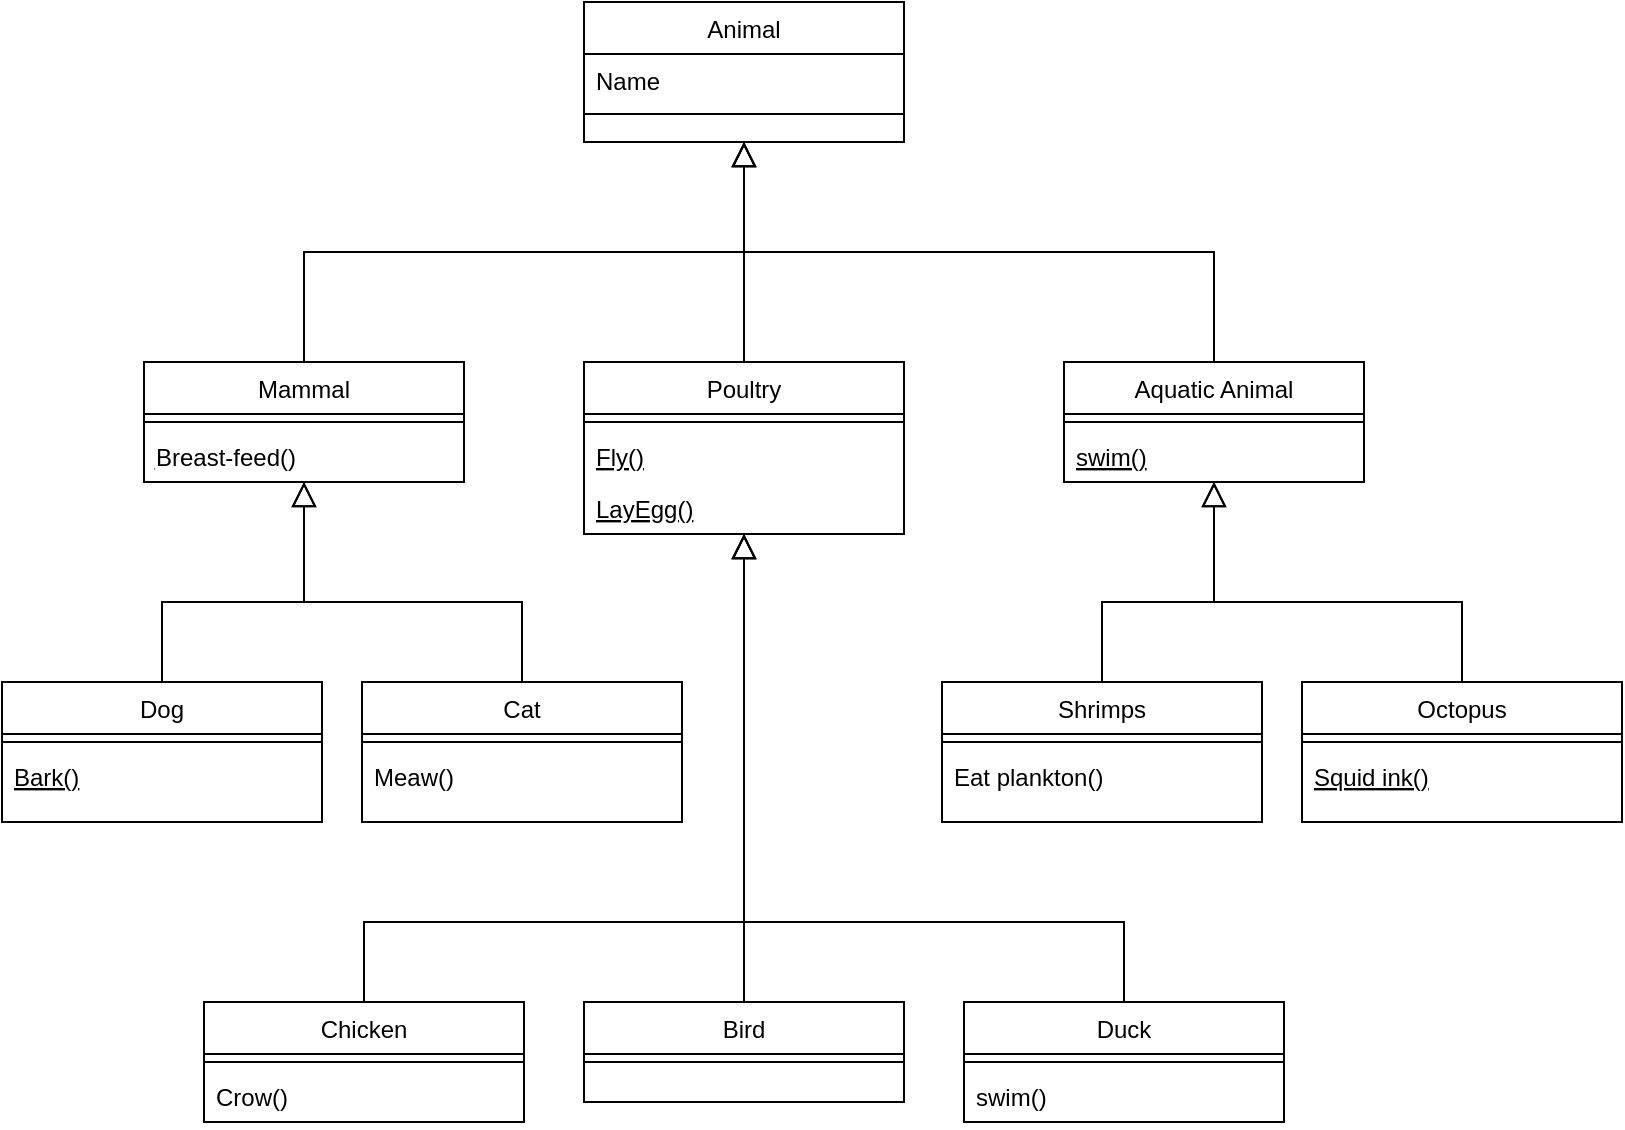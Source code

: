 <mxfile version="14.4.0" type="device"><diagram id="C5RBs43oDa-KdzZeNtuy" name="Page-1"><mxGraphModel dx="1226" dy="796" grid="1" gridSize="10" guides="1" tooltips="1" connect="1" arrows="1" fold="1" page="1" pageScale="1" pageWidth="827" pageHeight="1169" math="0" shadow="0"><root><mxCell id="WIyWlLk6GJQsqaUBKTNV-0"/><mxCell id="WIyWlLk6GJQsqaUBKTNV-1" parent="WIyWlLk6GJQsqaUBKTNV-0"/><mxCell id="zkfFHV4jXpPFQw0GAbJ--0" value="Animal" style="swimlane;fontStyle=0;align=center;verticalAlign=top;childLayout=stackLayout;horizontal=1;startSize=26;horizontalStack=0;resizeParent=1;resizeLast=0;collapsible=1;marginBottom=0;rounded=0;shadow=0;strokeWidth=1;" parent="WIyWlLk6GJQsqaUBKTNV-1" vertex="1"><mxGeometry x="300" y="180" width="160" height="70" as="geometry"><mxRectangle x="230" y="140" width="160" height="26" as="alternateBounds"/></mxGeometry></mxCell><mxCell id="zkfFHV4jXpPFQw0GAbJ--1" value="Name" style="text;align=left;verticalAlign=top;spacingLeft=4;spacingRight=4;overflow=hidden;rotatable=0;points=[[0,0.5],[1,0.5]];portConstraint=eastwest;" parent="zkfFHV4jXpPFQw0GAbJ--0" vertex="1"><mxGeometry y="26" width="160" height="26" as="geometry"/></mxCell><mxCell id="zkfFHV4jXpPFQw0GAbJ--4" value="" style="line;html=1;strokeWidth=1;align=left;verticalAlign=middle;spacingTop=-1;spacingLeft=3;spacingRight=3;rotatable=0;labelPosition=right;points=[];portConstraint=eastwest;" parent="zkfFHV4jXpPFQw0GAbJ--0" vertex="1"><mxGeometry y="52" width="160" height="8" as="geometry"/></mxCell><mxCell id="zkfFHV4jXpPFQw0GAbJ--6" value="Mammal" style="swimlane;fontStyle=0;align=center;verticalAlign=top;childLayout=stackLayout;horizontal=1;startSize=26;horizontalStack=0;resizeParent=1;resizeLast=0;collapsible=1;marginBottom=0;rounded=0;shadow=0;strokeWidth=1;" parent="WIyWlLk6GJQsqaUBKTNV-1" vertex="1"><mxGeometry x="80" y="360" width="160" height="60" as="geometry"><mxRectangle x="130" y="380" width="160" height="26" as="alternateBounds"/></mxGeometry></mxCell><mxCell id="zkfFHV4jXpPFQw0GAbJ--9" value="" style="line;html=1;strokeWidth=1;align=left;verticalAlign=middle;spacingTop=-1;spacingLeft=3;spacingRight=3;rotatable=0;labelPosition=right;points=[];portConstraint=eastwest;" parent="zkfFHV4jXpPFQw0GAbJ--6" vertex="1"><mxGeometry y="26" width="160" height="8" as="geometry"/></mxCell><mxCell id="zkfFHV4jXpPFQw0GAbJ--11" value="ฺBreast-feed()" style="text;align=left;verticalAlign=top;spacingLeft=4;spacingRight=4;overflow=hidden;rotatable=0;points=[[0,0.5],[1,0.5]];portConstraint=eastwest;" parent="zkfFHV4jXpPFQw0GAbJ--6" vertex="1"><mxGeometry y="34" width="160" height="26" as="geometry"/></mxCell><mxCell id="zkfFHV4jXpPFQw0GAbJ--12" value="" style="endArrow=block;endSize=10;endFill=0;shadow=0;strokeWidth=1;rounded=0;edgeStyle=elbowEdgeStyle;elbow=vertical;" parent="WIyWlLk6GJQsqaUBKTNV-1" source="zkfFHV4jXpPFQw0GAbJ--6" target="zkfFHV4jXpPFQw0GAbJ--0" edge="1"><mxGeometry width="160" relative="1" as="geometry"><mxPoint x="200" y="203" as="sourcePoint"/><mxPoint x="200" y="203" as="targetPoint"/></mxGeometry></mxCell><mxCell id="zkfFHV4jXpPFQw0GAbJ--13" value="Poultry" style="swimlane;fontStyle=0;align=center;verticalAlign=top;childLayout=stackLayout;horizontal=1;startSize=26;horizontalStack=0;resizeParent=1;resizeLast=0;collapsible=1;marginBottom=0;rounded=0;shadow=0;strokeWidth=1;" parent="WIyWlLk6GJQsqaUBKTNV-1" vertex="1"><mxGeometry x="300" y="360" width="160" height="86" as="geometry"><mxRectangle x="340" y="380" width="170" height="26" as="alternateBounds"/></mxGeometry></mxCell><mxCell id="zkfFHV4jXpPFQw0GAbJ--15" value="" style="line;html=1;strokeWidth=1;align=left;verticalAlign=middle;spacingTop=-1;spacingLeft=3;spacingRight=3;rotatable=0;labelPosition=right;points=[];portConstraint=eastwest;" parent="zkfFHV4jXpPFQw0GAbJ--13" vertex="1"><mxGeometry y="26" width="160" height="8" as="geometry"/></mxCell><mxCell id="Cn0E_qpt4Zc2e3p_U-9V-70" value="Fly()" style="text;align=left;verticalAlign=top;spacingLeft=4;spacingRight=4;overflow=hidden;rotatable=0;points=[[0,0.5],[1,0.5]];portConstraint=eastwest;fontStyle=4" parent="zkfFHV4jXpPFQw0GAbJ--13" vertex="1"><mxGeometry y="34" width="160" height="26" as="geometry"/></mxCell><mxCell id="Cn0E_qpt4Zc2e3p_U-9V-71" value="LayEgg()" style="text;align=left;verticalAlign=top;spacingLeft=4;spacingRight=4;overflow=hidden;rotatable=0;points=[[0,0.5],[1,0.5]];portConstraint=eastwest;fontStyle=4" parent="zkfFHV4jXpPFQw0GAbJ--13" vertex="1"><mxGeometry y="60" width="160" height="26" as="geometry"/></mxCell><mxCell id="zkfFHV4jXpPFQw0GAbJ--16" value="" style="endArrow=block;endSize=10;endFill=0;shadow=0;strokeWidth=1;rounded=0;edgeStyle=elbowEdgeStyle;elbow=vertical;" parent="WIyWlLk6GJQsqaUBKTNV-1" source="zkfFHV4jXpPFQw0GAbJ--13" target="zkfFHV4jXpPFQw0GAbJ--0" edge="1"><mxGeometry width="160" relative="1" as="geometry"><mxPoint x="210" y="373" as="sourcePoint"/><mxPoint x="310" y="271" as="targetPoint"/></mxGeometry></mxCell><mxCell id="Cn0E_qpt4Zc2e3p_U-9V-1" value="Aquatic Animal" style="swimlane;fontStyle=0;align=center;verticalAlign=top;childLayout=stackLayout;horizontal=1;startSize=26;horizontalStack=0;resizeParent=1;resizeLast=0;collapsible=1;marginBottom=0;rounded=0;shadow=0;strokeWidth=1;" parent="WIyWlLk6GJQsqaUBKTNV-1" vertex="1"><mxGeometry x="540" y="360" width="150" height="60" as="geometry"><mxRectangle x="340" y="380" width="170" height="26" as="alternateBounds"/></mxGeometry></mxCell><mxCell id="Cn0E_qpt4Zc2e3p_U-9V-3" value="" style="line;html=1;strokeWidth=1;align=left;verticalAlign=middle;spacingTop=-1;spacingLeft=3;spacingRight=3;rotatable=0;labelPosition=right;points=[];portConstraint=eastwest;" parent="Cn0E_qpt4Zc2e3p_U-9V-1" vertex="1"><mxGeometry y="26" width="150" height="8" as="geometry"/></mxCell><mxCell id="zkfFHV4jXpPFQw0GAbJ--10" value="swim()" style="text;align=left;verticalAlign=top;spacingLeft=4;spacingRight=4;overflow=hidden;rotatable=0;points=[[0,0.5],[1,0.5]];portConstraint=eastwest;fontStyle=4" parent="Cn0E_qpt4Zc2e3p_U-9V-1" vertex="1"><mxGeometry y="34" width="150" height="26" as="geometry"/></mxCell><mxCell id="Cn0E_qpt4Zc2e3p_U-9V-7" value="" style="endArrow=block;endSize=10;endFill=0;shadow=0;strokeWidth=1;rounded=0;edgeStyle=elbowEdgeStyle;elbow=vertical;entryX=0.5;entryY=1;entryDx=0;entryDy=0;" parent="WIyWlLk6GJQsqaUBKTNV-1" source="Cn0E_qpt4Zc2e3p_U-9V-1" target="zkfFHV4jXpPFQw0GAbJ--0" edge="1"><mxGeometry width="160" relative="1" as="geometry"><mxPoint x="390" y="370" as="sourcePoint"/><mxPoint x="450" y="260" as="targetPoint"/></mxGeometry></mxCell><mxCell id="Cn0E_qpt4Zc2e3p_U-9V-14" value="Dog" style="swimlane;fontStyle=0;align=center;verticalAlign=top;childLayout=stackLayout;horizontal=1;startSize=26;horizontalStack=0;resizeParent=1;resizeLast=0;collapsible=1;marginBottom=0;rounded=0;shadow=0;strokeWidth=1;" parent="WIyWlLk6GJQsqaUBKTNV-1" vertex="1"><mxGeometry x="9" y="520" width="160" height="70" as="geometry"><mxRectangle x="130" y="380" width="160" height="26" as="alternateBounds"/></mxGeometry></mxCell><mxCell id="Cn0E_qpt4Zc2e3p_U-9V-17" value="" style="line;html=1;strokeWidth=1;align=left;verticalAlign=middle;spacingTop=-1;spacingLeft=3;spacingRight=3;rotatable=0;labelPosition=right;points=[];portConstraint=eastwest;" parent="Cn0E_qpt4Zc2e3p_U-9V-14" vertex="1"><mxGeometry y="26" width="160" height="8" as="geometry"/></mxCell><mxCell id="Cn0E_qpt4Zc2e3p_U-9V-18" value="Bark()" style="text;align=left;verticalAlign=top;spacingLeft=4;spacingRight=4;overflow=hidden;rotatable=0;points=[[0,0.5],[1,0.5]];portConstraint=eastwest;fontStyle=4" parent="Cn0E_qpt4Zc2e3p_U-9V-14" vertex="1"><mxGeometry y="34" width="160" height="26" as="geometry"/></mxCell><mxCell id="Cn0E_qpt4Zc2e3p_U-9V-20" value="Cat" style="swimlane;fontStyle=0;align=center;verticalAlign=top;childLayout=stackLayout;horizontal=1;startSize=26;horizontalStack=0;resizeParent=1;resizeLast=0;collapsible=1;marginBottom=0;rounded=0;shadow=0;strokeWidth=1;" parent="WIyWlLk6GJQsqaUBKTNV-1" vertex="1"><mxGeometry x="189" y="520" width="160" height="70" as="geometry"><mxRectangle x="130" y="380" width="160" height="26" as="alternateBounds"/></mxGeometry></mxCell><mxCell id="Cn0E_qpt4Zc2e3p_U-9V-23" value="" style="line;html=1;strokeWidth=1;align=left;verticalAlign=middle;spacingTop=-1;spacingLeft=3;spacingRight=3;rotatable=0;labelPosition=right;points=[];portConstraint=eastwest;" parent="Cn0E_qpt4Zc2e3p_U-9V-20" vertex="1"><mxGeometry y="26" width="160" height="8" as="geometry"/></mxCell><mxCell id="Cn0E_qpt4Zc2e3p_U-9V-25" value="Meaw()" style="text;align=left;verticalAlign=top;spacingLeft=4;spacingRight=4;overflow=hidden;rotatable=0;points=[[0,0.5],[1,0.5]];portConstraint=eastwest;" parent="Cn0E_qpt4Zc2e3p_U-9V-20" vertex="1"><mxGeometry y="34" width="160" height="26" as="geometry"/></mxCell><mxCell id="Cn0E_qpt4Zc2e3p_U-9V-26" value="Chicken" style="swimlane;fontStyle=0;align=center;verticalAlign=top;childLayout=stackLayout;horizontal=1;startSize=26;horizontalStack=0;resizeParent=1;resizeLast=0;collapsible=1;marginBottom=0;rounded=0;shadow=0;strokeWidth=1;" parent="WIyWlLk6GJQsqaUBKTNV-1" vertex="1"><mxGeometry x="110" y="680" width="160" height="60" as="geometry"><mxRectangle x="130" y="380" width="160" height="26" as="alternateBounds"/></mxGeometry></mxCell><mxCell id="Cn0E_qpt4Zc2e3p_U-9V-29" value="" style="line;html=1;strokeWidth=1;align=left;verticalAlign=middle;spacingTop=-1;spacingLeft=3;spacingRight=3;rotatable=0;labelPosition=right;points=[];portConstraint=eastwest;" parent="Cn0E_qpt4Zc2e3p_U-9V-26" vertex="1"><mxGeometry y="26" width="160" height="8" as="geometry"/></mxCell><mxCell id="IJia4t5iMXNT4KZ9eWBs-4" value="Crow()" style="text;align=left;verticalAlign=top;spacingLeft=4;spacingRight=4;overflow=hidden;rotatable=0;points=[[0,0.5],[1,0.5]];portConstraint=eastwest;" vertex="1" parent="Cn0E_qpt4Zc2e3p_U-9V-26"><mxGeometry y="34" width="160" height="26" as="geometry"/></mxCell><mxCell id="Cn0E_qpt4Zc2e3p_U-9V-32" value="Bird" style="swimlane;fontStyle=0;align=center;verticalAlign=top;childLayout=stackLayout;horizontal=1;startSize=26;horizontalStack=0;resizeParent=1;resizeLast=0;collapsible=1;marginBottom=0;rounded=0;shadow=0;strokeWidth=1;" parent="WIyWlLk6GJQsqaUBKTNV-1" vertex="1"><mxGeometry x="300" y="680" width="160" height="50" as="geometry"><mxRectangle x="130" y="380" width="160" height="26" as="alternateBounds"/></mxGeometry></mxCell><mxCell id="Cn0E_qpt4Zc2e3p_U-9V-35" value="" style="line;html=1;strokeWidth=1;align=left;verticalAlign=middle;spacingTop=-1;spacingLeft=3;spacingRight=3;rotatable=0;labelPosition=right;points=[];portConstraint=eastwest;" parent="Cn0E_qpt4Zc2e3p_U-9V-32" vertex="1"><mxGeometry y="26" width="160" height="8" as="geometry"/></mxCell><mxCell id="Cn0E_qpt4Zc2e3p_U-9V-38" value="Shrimps" style="swimlane;fontStyle=0;align=center;verticalAlign=top;childLayout=stackLayout;horizontal=1;startSize=26;horizontalStack=0;resizeParent=1;resizeLast=0;collapsible=1;marginBottom=0;rounded=0;shadow=0;strokeWidth=1;" parent="WIyWlLk6GJQsqaUBKTNV-1" vertex="1"><mxGeometry x="479" y="520" width="160" height="70" as="geometry"><mxRectangle x="130" y="380" width="160" height="26" as="alternateBounds"/></mxGeometry></mxCell><mxCell id="Cn0E_qpt4Zc2e3p_U-9V-41" value="" style="line;html=1;strokeWidth=1;align=left;verticalAlign=middle;spacingTop=-1;spacingLeft=3;spacingRight=3;rotatable=0;labelPosition=right;points=[];portConstraint=eastwest;" parent="Cn0E_qpt4Zc2e3p_U-9V-38" vertex="1"><mxGeometry y="26" width="160" height="8" as="geometry"/></mxCell><mxCell id="Cn0E_qpt4Zc2e3p_U-9V-43" value="Eat plankton()" style="text;align=left;verticalAlign=top;spacingLeft=4;spacingRight=4;overflow=hidden;rotatable=0;points=[[0,0.5],[1,0.5]];portConstraint=eastwest;" parent="Cn0E_qpt4Zc2e3p_U-9V-38" vertex="1"><mxGeometry y="34" width="160" height="26" as="geometry"/></mxCell><mxCell id="Cn0E_qpt4Zc2e3p_U-9V-44" value="Octopus" style="swimlane;fontStyle=0;align=center;verticalAlign=top;childLayout=stackLayout;horizontal=1;startSize=26;horizontalStack=0;resizeParent=1;resizeLast=0;collapsible=1;marginBottom=0;rounded=0;shadow=0;strokeWidth=1;" parent="WIyWlLk6GJQsqaUBKTNV-1" vertex="1"><mxGeometry x="659" y="520" width="160" height="70" as="geometry"><mxRectangle x="130" y="380" width="160" height="26" as="alternateBounds"/></mxGeometry></mxCell><mxCell id="Cn0E_qpt4Zc2e3p_U-9V-47" value="" style="line;html=1;strokeWidth=1;align=left;verticalAlign=middle;spacingTop=-1;spacingLeft=3;spacingRight=3;rotatable=0;labelPosition=right;points=[];portConstraint=eastwest;" parent="Cn0E_qpt4Zc2e3p_U-9V-44" vertex="1"><mxGeometry y="26" width="160" height="8" as="geometry"/></mxCell><mxCell id="Cn0E_qpt4Zc2e3p_U-9V-48" value="Squid ink()" style="text;align=left;verticalAlign=top;spacingLeft=4;spacingRight=4;overflow=hidden;rotatable=0;points=[[0,0.5],[1,0.5]];portConstraint=eastwest;fontStyle=4" parent="Cn0E_qpt4Zc2e3p_U-9V-44" vertex="1"><mxGeometry y="34" width="160" height="26" as="geometry"/></mxCell><mxCell id="Cn0E_qpt4Zc2e3p_U-9V-51" value="" style="endArrow=block;endSize=10;endFill=0;shadow=0;strokeWidth=1;rounded=0;edgeStyle=elbowEdgeStyle;elbow=vertical;exitX=0.5;exitY=0;exitDx=0;exitDy=0;" parent="WIyWlLk6GJQsqaUBKTNV-1" source="Cn0E_qpt4Zc2e3p_U-9V-14" target="zkfFHV4jXpPFQw0GAbJ--11" edge="1"><mxGeometry width="160" relative="1" as="geometry"><mxPoint x="80" y="550" as="sourcePoint"/><mxPoint x="190" y="510" as="targetPoint"/><Array as="points"><mxPoint x="160" y="480"/><mxPoint x="10" y="530"/></Array></mxGeometry></mxCell><mxCell id="Cn0E_qpt4Zc2e3p_U-9V-52" value="" style="endArrow=block;endSize=10;endFill=0;shadow=0;strokeWidth=1;rounded=0;edgeStyle=elbowEdgeStyle;elbow=vertical;exitX=0.5;exitY=0;exitDx=0;exitDy=0;" parent="WIyWlLk6GJQsqaUBKTNV-1" source="Cn0E_qpt4Zc2e3p_U-9V-20" target="zkfFHV4jXpPFQw0GAbJ--11" edge="1"><mxGeometry width="160" relative="1" as="geometry"><mxPoint x="100" y="570" as="sourcePoint"/><mxPoint x="160" y="508" as="targetPoint"/><Array as="points"><mxPoint x="160" y="480"/><mxPoint x="250" y="530"/></Array></mxGeometry></mxCell><mxCell id="Cn0E_qpt4Zc2e3p_U-9V-53" value="" style="endArrow=block;endSize=10;endFill=0;shadow=0;strokeWidth=1;rounded=0;edgeStyle=elbowEdgeStyle;elbow=vertical;exitX=0.5;exitY=0;exitDx=0;exitDy=0;entryX=0.5;entryY=1;entryDx=0;entryDy=0;" parent="WIyWlLk6GJQsqaUBKTNV-1" source="Cn0E_qpt4Zc2e3p_U-9V-38" target="Cn0E_qpt4Zc2e3p_U-9V-1" edge="1"><mxGeometry width="160" relative="1" as="geometry"><mxPoint x="560" y="552" as="sourcePoint"/><mxPoint x="630" y="490" as="targetPoint"/><Array as="points"><mxPoint x="580" y="480"/><mxPoint x="580" y="510"/><mxPoint x="600" y="530"/></Array></mxGeometry></mxCell><mxCell id="Cn0E_qpt4Zc2e3p_U-9V-54" value="" style="endArrow=block;endSize=10;endFill=0;shadow=0;strokeWidth=1;rounded=0;edgeStyle=elbowEdgeStyle;elbow=vertical;exitX=0.5;exitY=0;exitDx=0;exitDy=0;entryX=0.5;entryY=1;entryDx=0;entryDy=0;" parent="WIyWlLk6GJQsqaUBKTNV-1" source="Cn0E_qpt4Zc2e3p_U-9V-44" target="Cn0E_qpt4Zc2e3p_U-9V-1" edge="1"><mxGeometry width="160" relative="1" as="geometry"><mxPoint x="750" y="532" as="sourcePoint"/><mxPoint x="640" y="470" as="targetPoint"/><Array as="points"><mxPoint x="670" y="480"/><mxPoint x="670" y="510"/></Array></mxGeometry></mxCell><mxCell id="Cn0E_qpt4Zc2e3p_U-9V-55" value="" style="endArrow=block;endSize=10;endFill=0;shadow=0;strokeWidth=1;rounded=0;edgeStyle=elbowEdgeStyle;elbow=vertical;exitX=0.5;exitY=0;exitDx=0;exitDy=0;entryX=0.5;entryY=1;entryDx=0;entryDy=0;" parent="WIyWlLk6GJQsqaUBKTNV-1" source="Cn0E_qpt4Zc2e3p_U-9V-26" target="zkfFHV4jXpPFQw0GAbJ--13" edge="1"><mxGeometry width="160" relative="1" as="geometry"><mxPoint x="352.5" y="750" as="sourcePoint"/><mxPoint x="407.5" y="620" as="targetPoint"/><Array as="points"><mxPoint x="280" y="640"/><mxPoint x="360" y="680"/><mxPoint x="370" y="730"/><mxPoint x="360" y="720"/><mxPoint x="392.5" y="720"/></Array></mxGeometry></mxCell><mxCell id="Cn0E_qpt4Zc2e3p_U-9V-56" value="" style="endArrow=block;endSize=10;endFill=0;shadow=0;strokeWidth=1;rounded=0;edgeStyle=elbowEdgeStyle;elbow=vertical;exitX=0.5;exitY=0;exitDx=0;exitDy=0;entryX=0.5;entryY=1;entryDx=0;entryDy=0;" parent="WIyWlLk6GJQsqaUBKTNV-1" source="Cn0E_qpt4Zc2e3p_U-9V-32" target="zkfFHV4jXpPFQw0GAbJ--13" edge="1"><mxGeometry width="160" relative="1" as="geometry"><mxPoint x="350" y="780" as="sourcePoint"/><mxPoint x="400" y="450" as="targetPoint"/><Array as="points"><mxPoint x="380" y="640"/><mxPoint x="400" y="740"/><mxPoint x="390" y="730"/><mxPoint x="422.5" y="730"/></Array></mxGeometry></mxCell><mxCell id="Cn0E_qpt4Zc2e3p_U-9V-57" value="Duck" style="swimlane;fontStyle=0;align=center;verticalAlign=top;childLayout=stackLayout;horizontal=1;startSize=26;horizontalStack=0;resizeParent=1;resizeLast=0;collapsible=1;marginBottom=0;rounded=0;shadow=0;strokeWidth=1;" parent="WIyWlLk6GJQsqaUBKTNV-1" vertex="1"><mxGeometry x="490" y="680" width="160" height="60" as="geometry"><mxRectangle x="130" y="380" width="160" height="26" as="alternateBounds"/></mxGeometry></mxCell><mxCell id="Cn0E_qpt4Zc2e3p_U-9V-60" value="" style="line;html=1;strokeWidth=1;align=left;verticalAlign=middle;spacingTop=-1;spacingLeft=3;spacingRight=3;rotatable=0;labelPosition=right;points=[];portConstraint=eastwest;" parent="Cn0E_qpt4Zc2e3p_U-9V-57" vertex="1"><mxGeometry y="26" width="160" height="8" as="geometry"/></mxCell><mxCell id="IJia4t5iMXNT4KZ9eWBs-3" value="swim()" style="text;align=left;verticalAlign=top;spacingLeft=4;spacingRight=4;overflow=hidden;rotatable=0;points=[[0,0.5],[1,0.5]];portConstraint=eastwest;" vertex="1" parent="Cn0E_qpt4Zc2e3p_U-9V-57"><mxGeometry y="34" width="160" height="26" as="geometry"/></mxCell><mxCell id="Cn0E_qpt4Zc2e3p_U-9V-69" value="" style="endArrow=block;endSize=10;endFill=0;shadow=0;strokeWidth=1;rounded=0;edgeStyle=elbowEdgeStyle;elbow=vertical;exitX=0.5;exitY=0;exitDx=0;exitDy=0;entryX=0.5;entryY=1;entryDx=0;entryDy=0;" parent="WIyWlLk6GJQsqaUBKTNV-1" source="Cn0E_qpt4Zc2e3p_U-9V-57" target="zkfFHV4jXpPFQw0GAbJ--13" edge="1"><mxGeometry width="160" relative="1" as="geometry"><mxPoint x="530" y="780" as="sourcePoint"/><mxPoint x="390" y="440" as="targetPoint"/><Array as="points"><mxPoint x="510" y="640"/><mxPoint x="520" y="680"/><mxPoint x="620" y="730"/><mxPoint x="470" y="740"/><mxPoint x="410" y="750"/><mxPoint x="400" y="740"/><mxPoint x="432.5" y="740"/></Array></mxGeometry></mxCell></root></mxGraphModel></diagram></mxfile>